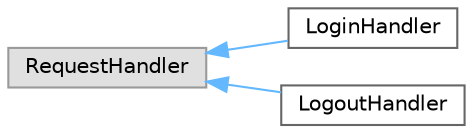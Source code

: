 digraph "Graphical Class Hierarchy"
{
 // LATEX_PDF_SIZE
  bgcolor="transparent";
  edge [fontname=Helvetica,fontsize=10,labelfontname=Helvetica,labelfontsize=10];
  node [fontname=Helvetica,fontsize=10,shape=box,height=0.2,width=0.4];
  rankdir="LR";
  Node0 [id="Node000000",label="RequestHandler",height=0.2,width=0.4,color="grey60", fillcolor="#E0E0E0", style="filled",tooltip=" "];
  Node0 -> Node1 [id="edge61_Node000000_Node000001",dir="back",color="steelblue1",style="solid",tooltip=" "];
  Node1 [id="Node000001",label="LoginHandler",height=0.2,width=0.4,color="grey40", fillcolor="white", style="filled",URL="$classp3lib_1_1bokeh__auth_1_1LoginHandler.html",tooltip=" "];
  Node0 -> Node2 [id="edge62_Node000000_Node000002",dir="back",color="steelblue1",style="solid",tooltip=" "];
  Node2 [id="Node000002",label="LogoutHandler",height=0.2,width=0.4,color="grey40", fillcolor="white", style="filled",URL="$classp3lib_1_1bokeh__auth_1_1LogoutHandler.html",tooltip=" "];
}
